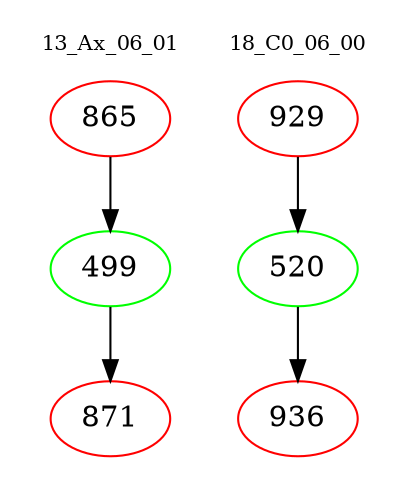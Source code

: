 digraph{
subgraph cluster_0 {
color = white
label = "13_Ax_06_01";
fontsize=10;
T0_865 [label="865", color="red"]
T0_865 -> T0_499 [color="black"]
T0_499 [label="499", color="green"]
T0_499 -> T0_871 [color="black"]
T0_871 [label="871", color="red"]
}
subgraph cluster_1 {
color = white
label = "18_C0_06_00";
fontsize=10;
T1_929 [label="929", color="red"]
T1_929 -> T1_520 [color="black"]
T1_520 [label="520", color="green"]
T1_520 -> T1_936 [color="black"]
T1_936 [label="936", color="red"]
}
}
